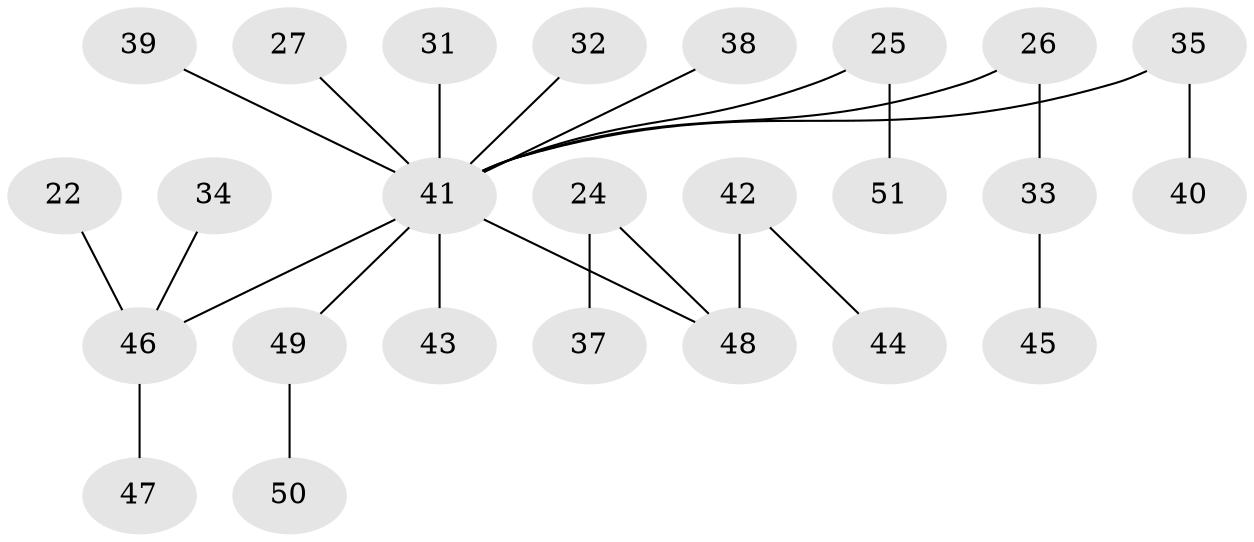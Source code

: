 // original degree distribution, {4: 0.09803921568627451, 2: 0.23529411764705882, 7: 0.0196078431372549, 3: 0.11764705882352941, 5: 0.0196078431372549, 1: 0.5098039215686274}
// Generated by graph-tools (version 1.1) at 2025/56/03/04/25 21:56:45]
// undirected, 25 vertices, 24 edges
graph export_dot {
graph [start="1"]
  node [color=gray90,style=filled];
  22;
  24;
  25;
  26;
  27;
  31;
  32;
  33;
  34;
  35 [super="+28+30"];
  37;
  38;
  39;
  40;
  41 [super="+23+36+19"];
  42;
  43;
  44;
  45;
  46 [super="+11"];
  47;
  48 [super="+5+16+13+20+21"];
  49;
  50;
  51;
  22 -- 46;
  24 -- 37;
  24 -- 48;
  25 -- 51;
  25 -- 41;
  26 -- 33;
  26 -- 41;
  27 -- 41;
  31 -- 41;
  32 -- 41;
  33 -- 45;
  34 -- 46;
  35 -- 40;
  35 -- 41;
  38 -- 41;
  39 -- 41;
  41 -- 43;
  41 -- 46;
  41 -- 48;
  41 -- 49;
  42 -- 44;
  42 -- 48;
  46 -- 47;
  49 -- 50;
}
